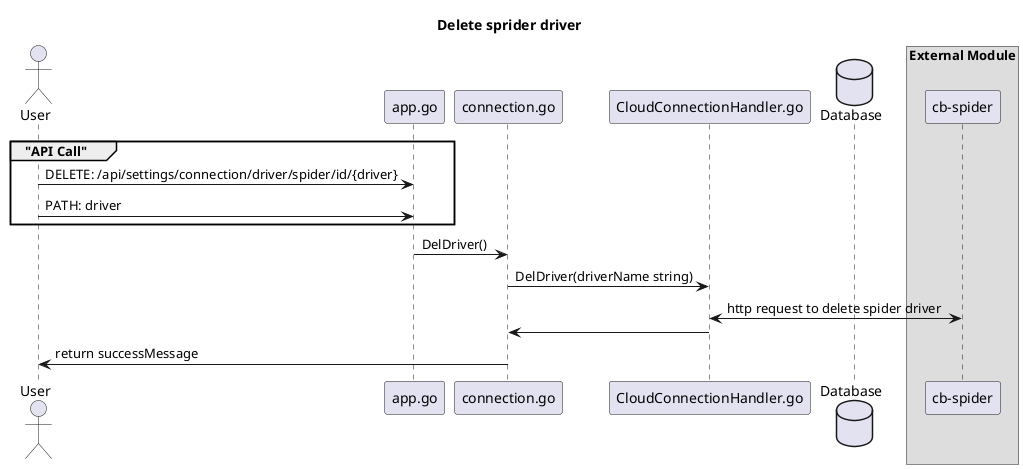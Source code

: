 @startuml

title "Delete sprider driver"

actor User as user

participant "app.go" as app
participant "connection.go" as route
participant "CloudConnectionHandler.go" as handler
database Database as DB

box "External Module"
participant "cb-spider" as spider
end box

group  "API Call"
user    -> app : DELETE: /api/settings/connection/driver/spider/id/{driver}
user    -> app : PATH: driver
end
app     -> route: DelDriver()
route   -> handler: DelDriver(driverName string)
handler <-> spider: http request to delete spider driver
route <- handler: 
user <- route:  return successMessage

@enduml
